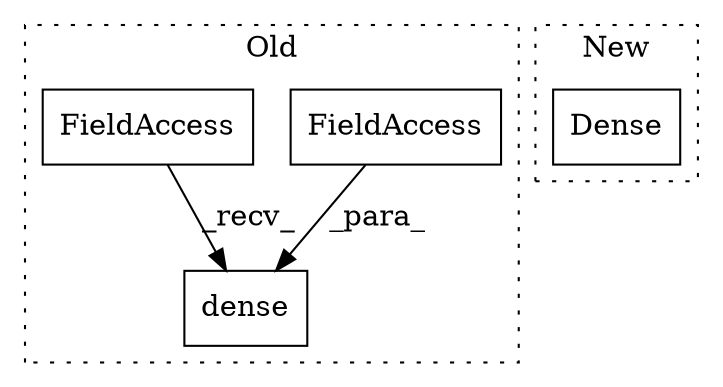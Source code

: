 digraph G {
subgraph cluster0 {
1 [label="dense" a="32" s="6844,6879" l="6,1" shape="box"];
3 [label="FieldAccess" a="22" s="6861" l="18" shape="box"];
4 [label="FieldAccess" a="22" s="6826" l="17" shape="box"];
label = "Old";
style="dotted";
}
subgraph cluster1 {
2 [label="Dense" a="32" s="6910,6919" l="6,1" shape="box"];
label = "New";
style="dotted";
}
3 -> 1 [label="_para_"];
4 -> 1 [label="_recv_"];
}